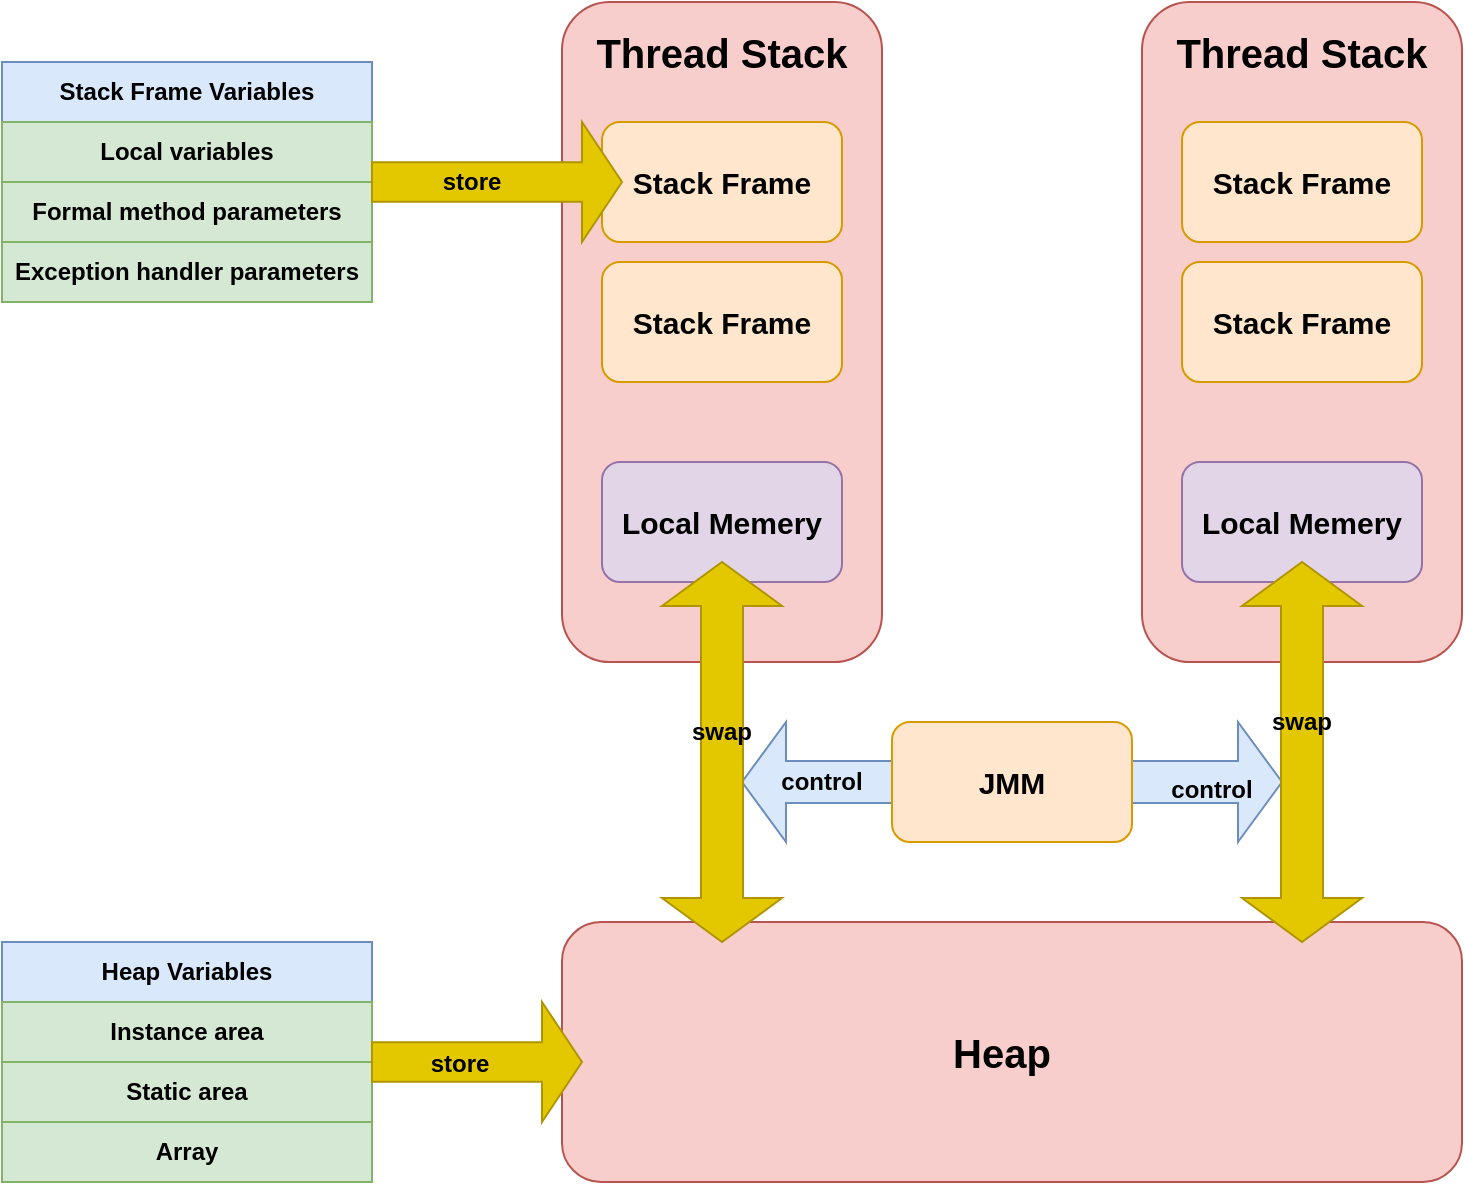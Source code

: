 <mxfile version="23.1.6" type="github">
  <diagram name="Page-1" id="bCLiqg-oQ5ivNmbSBV3e">
    <mxGraphModel dx="1661" dy="1311" grid="1" gridSize="10" guides="1" tooltips="1" connect="1" arrows="1" fold="1" page="1" pageScale="1" pageWidth="413" pageHeight="291" math="0" shadow="0">
      <root>
        <mxCell id="0" />
        <mxCell id="1" parent="0" />
        <mxCell id="FvGXVkrIHAAbM95Qkt8P-47" value="&lt;b&gt;control&lt;/b&gt;" style="html=1;shadow=0;dashed=0;align=center;verticalAlign=middle;shape=mxgraph.arrows2.twoWayArrow;dy=0.65;dx=22;fillColor=#dae8fc;strokeColor=#6c8ebf;" vertex="1" parent="1">
          <mxGeometry x="1030" y="502" width="270" height="60" as="geometry" />
        </mxCell>
        <mxCell id="FvGXVkrIHAAbM95Qkt8P-43" value="" style="rounded=1;whiteSpace=wrap;html=1;fillColor=#ffe6cc;strokeColor=#d79b00;align=center;" vertex="1" parent="1">
          <mxGeometry x="1105" y="502" width="120" height="60" as="geometry" />
        </mxCell>
        <mxCell id="FvGXVkrIHAAbM95Qkt8P-15" value="" style="rounded=1;whiteSpace=wrap;html=1;fillColor=#f8cecc;strokeColor=#b85450;align=center;" vertex="1" parent="1">
          <mxGeometry x="940" y="142" width="160" height="330" as="geometry" />
        </mxCell>
        <mxCell id="FvGXVkrIHAAbM95Qkt8P-13" value="Thread Stack" style="text;strokeColor=none;align=center;fillColor=none;html=1;verticalAlign=middle;whiteSpace=wrap;rounded=0;fontStyle=1;fontSize=20;" vertex="1" parent="1">
          <mxGeometry x="955" y="152" width="130" height="30" as="geometry" />
        </mxCell>
        <mxCell id="FvGXVkrIHAAbM95Qkt8P-16" value="" style="rounded=1;whiteSpace=wrap;html=1;fillColor=#ffe6cc;strokeColor=#d79b00;align=center;" vertex="1" parent="1">
          <mxGeometry x="960" y="202" width="120" height="60" as="geometry" />
        </mxCell>
        <mxCell id="FvGXVkrIHAAbM95Qkt8P-17" value="Stack Frame" style="text;strokeColor=none;align=center;fillColor=none;html=1;verticalAlign=middle;whiteSpace=wrap;rounded=0;fontStyle=1;fontSize=15;" vertex="1" parent="1">
          <mxGeometry x="955" y="217" width="130" height="30" as="geometry" />
        </mxCell>
        <mxCell id="FvGXVkrIHAAbM95Qkt8P-18" value="" style="rounded=1;whiteSpace=wrap;html=1;fillColor=#ffe6cc;strokeColor=#d79b00;align=center;" vertex="1" parent="1">
          <mxGeometry x="960" y="272" width="120" height="60" as="geometry" />
        </mxCell>
        <mxCell id="FvGXVkrIHAAbM95Qkt8P-19" value="Stack Frame" style="text;strokeColor=none;align=center;fillColor=none;html=1;verticalAlign=middle;whiteSpace=wrap;rounded=0;fontStyle=1;fontSize=15;" vertex="1" parent="1">
          <mxGeometry x="955" y="287" width="130" height="30" as="geometry" />
        </mxCell>
        <mxCell id="FvGXVkrIHAAbM95Qkt8P-20" value="" style="rounded=1;whiteSpace=wrap;html=1;fillColor=#e1d5e7;strokeColor=#9673a6;align=center;" vertex="1" parent="1">
          <mxGeometry x="960" y="372" width="120" height="60" as="geometry" />
        </mxCell>
        <mxCell id="FvGXVkrIHAAbM95Qkt8P-21" value="Local Memery" style="text;strokeColor=none;align=center;fillColor=none;html=1;verticalAlign=middle;whiteSpace=wrap;rounded=0;fontStyle=1;fontSize=15;" vertex="1" parent="1">
          <mxGeometry x="955" y="387" width="130" height="30" as="geometry" />
        </mxCell>
        <mxCell id="FvGXVkrIHAAbM95Qkt8P-22" value="" style="rounded=1;whiteSpace=wrap;html=1;fillColor=#f8cecc;strokeColor=#b85450;align=center;" vertex="1" parent="1">
          <mxGeometry x="1230" y="142" width="160" height="330" as="geometry" />
        </mxCell>
        <mxCell id="FvGXVkrIHAAbM95Qkt8P-23" value="Thread Stack" style="text;strokeColor=none;align=center;fillColor=none;html=1;verticalAlign=middle;whiteSpace=wrap;rounded=0;fontStyle=1;fontSize=20;" vertex="1" parent="1">
          <mxGeometry x="1245" y="152" width="130" height="30" as="geometry" />
        </mxCell>
        <mxCell id="FvGXVkrIHAAbM95Qkt8P-24" value="" style="rounded=1;whiteSpace=wrap;html=1;fillColor=#ffe6cc;strokeColor=#d79b00;align=center;" vertex="1" parent="1">
          <mxGeometry x="1250" y="202" width="120" height="60" as="geometry" />
        </mxCell>
        <mxCell id="FvGXVkrIHAAbM95Qkt8P-25" value="Stack Frame" style="text;strokeColor=none;align=center;fillColor=none;html=1;verticalAlign=middle;whiteSpace=wrap;rounded=0;fontStyle=1;fontSize=15;" vertex="1" parent="1">
          <mxGeometry x="1245" y="217" width="130" height="30" as="geometry" />
        </mxCell>
        <mxCell id="FvGXVkrIHAAbM95Qkt8P-26" value="" style="rounded=1;whiteSpace=wrap;html=1;fillColor=#ffe6cc;strokeColor=#d79b00;align=center;" vertex="1" parent="1">
          <mxGeometry x="1250" y="272" width="120" height="60" as="geometry" />
        </mxCell>
        <mxCell id="FvGXVkrIHAAbM95Qkt8P-27" value="Stack Frame" style="text;strokeColor=none;align=center;fillColor=none;html=1;verticalAlign=middle;whiteSpace=wrap;rounded=0;fontStyle=1;fontSize=15;" vertex="1" parent="1">
          <mxGeometry x="1245" y="287" width="130" height="30" as="geometry" />
        </mxCell>
        <mxCell id="FvGXVkrIHAAbM95Qkt8P-28" value="" style="rounded=1;whiteSpace=wrap;html=1;fillColor=#e1d5e7;strokeColor=#9673a6;align=center;" vertex="1" parent="1">
          <mxGeometry x="1250" y="372" width="120" height="60" as="geometry" />
        </mxCell>
        <mxCell id="FvGXVkrIHAAbM95Qkt8P-29" value="Local Memery" style="text;strokeColor=none;align=center;fillColor=none;html=1;verticalAlign=middle;whiteSpace=wrap;rounded=0;fontStyle=1;fontSize=15;" vertex="1" parent="1">
          <mxGeometry x="1245" y="387" width="130" height="30" as="geometry" />
        </mxCell>
        <mxCell id="FvGXVkrIHAAbM95Qkt8P-30" value="&lt;b&gt;Stack Frame Variables&lt;/b&gt;" style="swimlane;fontStyle=0;childLayout=stackLayout;horizontal=1;startSize=30;horizontalStack=0;resizeParent=1;resizeParentMax=0;resizeLast=0;collapsible=1;marginBottom=0;whiteSpace=wrap;html=1;fillColor=#dae8fc;strokeColor=#6c8ebf;align=center;" vertex="1" parent="1">
          <mxGeometry x="660" y="172" width="185" height="120" as="geometry" />
        </mxCell>
        <mxCell id="FvGXVkrIHAAbM95Qkt8P-31" value="&lt;b&gt;Local variables&lt;/b&gt;" style="text;strokeColor=#82b366;fillColor=#d5e8d4;align=center;verticalAlign=middle;spacingLeft=4;spacingRight=4;overflow=hidden;points=[[0,0.5],[1,0.5]];portConstraint=eastwest;rotatable=0;whiteSpace=wrap;html=1;" vertex="1" parent="FvGXVkrIHAAbM95Qkt8P-30">
          <mxGeometry y="30" width="185" height="30" as="geometry" />
        </mxCell>
        <mxCell id="FvGXVkrIHAAbM95Qkt8P-32" value="&lt;b&gt;Formal method parameters&lt;/b&gt;" style="text;strokeColor=#82b366;fillColor=#d5e8d4;align=center;verticalAlign=middle;spacingLeft=4;spacingRight=4;overflow=hidden;points=[[0,0.5],[1,0.5]];portConstraint=eastwest;rotatable=0;whiteSpace=wrap;html=1;" vertex="1" parent="FvGXVkrIHAAbM95Qkt8P-30">
          <mxGeometry y="60" width="185" height="30" as="geometry" />
        </mxCell>
        <mxCell id="FvGXVkrIHAAbM95Qkt8P-33" value="&lt;b&gt;Exception handler parameters&lt;/b&gt;" style="text;strokeColor=#82b366;fillColor=#d5e8d4;align=center;verticalAlign=middle;spacingLeft=4;spacingRight=4;overflow=hidden;points=[[0,0.5],[1,0.5]];portConstraint=eastwest;rotatable=0;whiteSpace=wrap;html=1;" vertex="1" parent="FvGXVkrIHAAbM95Qkt8P-30">
          <mxGeometry y="90" width="185" height="30" as="geometry" />
        </mxCell>
        <mxCell id="FvGXVkrIHAAbM95Qkt8P-34" value="&lt;b&gt;Heap Variables&lt;/b&gt;" style="swimlane;fontStyle=0;childLayout=stackLayout;horizontal=1;startSize=30;horizontalStack=0;resizeParent=1;resizeParentMax=0;resizeLast=0;collapsible=1;marginBottom=0;whiteSpace=wrap;html=1;fillColor=#dae8fc;strokeColor=#6c8ebf;align=center;" vertex="1" parent="1">
          <mxGeometry x="660" y="612" width="185" height="120" as="geometry" />
        </mxCell>
        <mxCell id="FvGXVkrIHAAbM95Qkt8P-35" value="&lt;b&gt;Instance area&lt;br&gt;&lt;/b&gt;" style="text;strokeColor=#82b366;fillColor=#d5e8d4;align=center;verticalAlign=middle;spacingLeft=4;spacingRight=4;overflow=hidden;points=[[0,0.5],[1,0.5]];portConstraint=eastwest;rotatable=0;whiteSpace=wrap;html=1;" vertex="1" parent="FvGXVkrIHAAbM95Qkt8P-34">
          <mxGeometry y="30" width="185" height="30" as="geometry" />
        </mxCell>
        <mxCell id="FvGXVkrIHAAbM95Qkt8P-36" value="&lt;b&gt;Static area&lt;br&gt;&lt;/b&gt;" style="text;strokeColor=#82b366;fillColor=#d5e8d4;align=center;verticalAlign=middle;spacingLeft=4;spacingRight=4;overflow=hidden;points=[[0,0.5],[1,0.5]];portConstraint=eastwest;rotatable=0;whiteSpace=wrap;html=1;" vertex="1" parent="FvGXVkrIHAAbM95Qkt8P-34">
          <mxGeometry y="60" width="185" height="30" as="geometry" />
        </mxCell>
        <mxCell id="FvGXVkrIHAAbM95Qkt8P-37" value="&lt;b&gt;Array&lt;br&gt;&lt;/b&gt;" style="text;strokeColor=#82b366;fillColor=#d5e8d4;align=center;verticalAlign=middle;spacingLeft=4;spacingRight=4;overflow=hidden;points=[[0,0.5],[1,0.5]];portConstraint=eastwest;rotatable=0;whiteSpace=wrap;html=1;" vertex="1" parent="FvGXVkrIHAAbM95Qkt8P-34">
          <mxGeometry y="90" width="185" height="30" as="geometry" />
        </mxCell>
        <mxCell id="FvGXVkrIHAAbM95Qkt8P-39" value="" style="rounded=1;whiteSpace=wrap;html=1;fillColor=#f8cecc;strokeColor=#b85450;align=center;" vertex="1" parent="1">
          <mxGeometry x="940" y="602" width="450" height="130" as="geometry" />
        </mxCell>
        <mxCell id="FvGXVkrIHAAbM95Qkt8P-40" value="Heap" style="text;strokeColor=none;align=center;fillColor=none;html=1;verticalAlign=middle;whiteSpace=wrap;rounded=0;fontStyle=1;fontSize=20;" vertex="1" parent="1">
          <mxGeometry x="1095" y="652" width="130" height="30" as="geometry" />
        </mxCell>
        <mxCell id="FvGXVkrIHAAbM95Qkt8P-45" value="" style="html=1;shadow=0;dashed=0;align=center;verticalAlign=middle;shape=mxgraph.arrows2.twoWayArrow;dy=0.65;dx=22;rotation=90;fillColor=#e3c800;strokeColor=#B09500;fontColor=#000000;" vertex="1" parent="1">
          <mxGeometry x="925" y="487" width="190" height="60" as="geometry" />
        </mxCell>
        <mxCell id="FvGXVkrIHAAbM95Qkt8P-46" value="" style="html=1;shadow=0;dashed=0;align=center;verticalAlign=middle;shape=mxgraph.arrows2.twoWayArrow;dy=0.65;dx=22;rotation=90;fillColor=#e3c800;strokeColor=#B09500;fontColor=#000000;" vertex="1" parent="1">
          <mxGeometry x="1215" y="487" width="190" height="60" as="geometry" />
        </mxCell>
        <mxCell id="FvGXVkrIHAAbM95Qkt8P-44" value="JMM" style="text;strokeColor=none;align=center;fillColor=none;html=1;verticalAlign=middle;whiteSpace=wrap;rounded=0;fontStyle=1;fontSize=15;" vertex="1" parent="1">
          <mxGeometry x="1100" y="517" width="130" height="30" as="geometry" />
        </mxCell>
        <mxCell id="FvGXVkrIHAAbM95Qkt8P-48" value="&lt;b&gt;control&lt;/b&gt;" style="text;strokeColor=none;align=center;fillColor=none;html=1;verticalAlign=middle;whiteSpace=wrap;rounded=0;" vertex="1" parent="1">
          <mxGeometry x="1040" y="517" width="60" height="30" as="geometry" />
        </mxCell>
        <mxCell id="FvGXVkrIHAAbM95Qkt8P-49" value="&lt;b&gt;control&lt;/b&gt;" style="text;whiteSpace=wrap;html=1;align=center;" vertex="1" parent="1">
          <mxGeometry x="1230" y="522" width="70" height="40" as="geometry" />
        </mxCell>
        <mxCell id="FvGXVkrIHAAbM95Qkt8P-52" value="" style="html=1;shadow=0;dashed=0;align=center;verticalAlign=middle;shape=mxgraph.arrows2.arrow;dy=0.67;dx=20;notch=0;fillColor=#e3c800;strokeColor=#B09500;fontColor=#000000;" vertex="1" parent="1">
          <mxGeometry x="845" y="202" width="125" height="60" as="geometry" />
        </mxCell>
        <mxCell id="FvGXVkrIHAAbM95Qkt8P-53" value="" style="html=1;shadow=0;dashed=0;align=center;verticalAlign=middle;shape=mxgraph.arrows2.arrow;dy=0.67;dx=20;notch=0;fillColor=#e3c800;strokeColor=#B09500;fontColor=#000000;" vertex="1" parent="1">
          <mxGeometry x="845" y="642" width="105" height="60" as="geometry" />
        </mxCell>
        <mxCell id="FvGXVkrIHAAbM95Qkt8P-54" value="&lt;b&gt;store&lt;/b&gt;" style="text;strokeColor=none;align=center;fillColor=none;html=1;verticalAlign=middle;whiteSpace=wrap;rounded=0;" vertex="1" parent="1">
          <mxGeometry x="865" y="217" width="60" height="30" as="geometry" />
        </mxCell>
        <mxCell id="FvGXVkrIHAAbM95Qkt8P-55" value="&lt;b&gt;store&lt;/b&gt;" style="text;strokeColor=none;align=center;fillColor=none;html=1;verticalAlign=middle;whiteSpace=wrap;rounded=0;" vertex="1" parent="1">
          <mxGeometry x="859" y="658" width="60" height="30" as="geometry" />
        </mxCell>
        <mxCell id="FvGXVkrIHAAbM95Qkt8P-57" value="&lt;b&gt;swap&lt;/b&gt;" style="text;strokeColor=none;align=center;fillColor=none;html=1;verticalAlign=middle;whiteSpace=wrap;rounded=0;" vertex="1" parent="1">
          <mxGeometry x="990" y="492" width="60" height="30" as="geometry" />
        </mxCell>
        <mxCell id="FvGXVkrIHAAbM95Qkt8P-58" value="&lt;b&gt;swap&lt;/b&gt;" style="text;strokeColor=none;align=center;fillColor=none;html=1;verticalAlign=middle;whiteSpace=wrap;rounded=0;" vertex="1" parent="1">
          <mxGeometry x="1280" y="487" width="60" height="30" as="geometry" />
        </mxCell>
      </root>
    </mxGraphModel>
  </diagram>
</mxfile>
